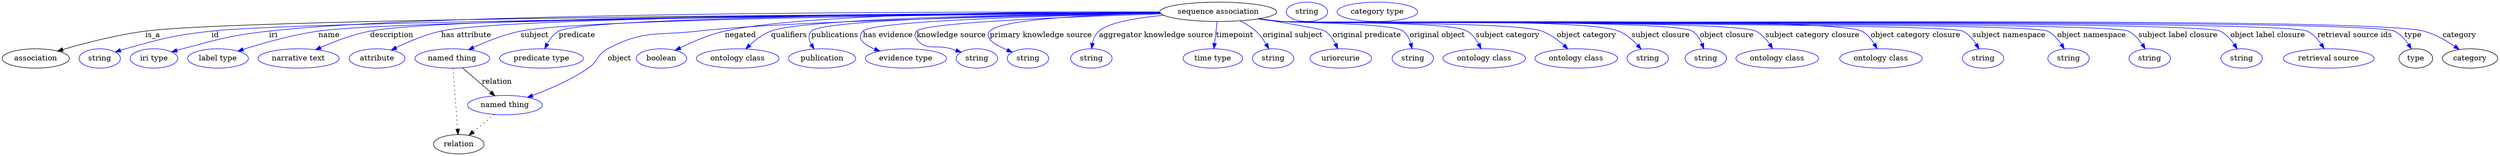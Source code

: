 digraph {
	graph [bb="0,0,4640.7,283"];
	node [label="\N"];
	"sequence association"	[height=0.5,
		label="sequence association",
		pos="2260.4,265",
		width=3.015];
	association	[height=0.5,
		pos="62.394,178",
		width=1.7332];
	"sequence association" -> association	[label=is_a,
		lp="280.39,221.5",
		pos="e,102.91,191.77 2152,263.51 1763.4,261.56 453.2,253.22 266.39,229 213.11,222.09 153.58,206.57 112.65,194.64"];
	id	[color=blue,
		height=0.5,
		label=string,
		pos="181.39,178",
		width=1.0652];
	"sequence association" -> id	[color=blue,
		label=id,
		lp="396.39,221.5",
		pos="e,210.38,189.98 2152.3,263.14 1780.1,260.03 564.05,248.48 389.39,229 317.23,220.95 299.34,215.5 229.39,196 226.29,195.13 223.09,\
194.17 219.89,193.15",
		style=solid];
	iri	[color=blue,
		height=0.5,
		label="iri type",
		pos="282.39,178",
		width=1.2277];
	"sequence association" -> iri	[color=blue,
		label=iri,
		lp="503.39,221.5",
		pos="e,315.31,190.16 2151.7,264.46 1819.2,265.44 818.63,265.23 495.39,229 423.24,220.91 405.62,214.45 335.39,196 332.02,195.11 328.55,\
194.14 325.06,193.12",
		style=solid];
	name	[color=blue,
		height=0.5,
		label="label type",
		pos="401.39,178",
		width=1.5707];
	"sequence association" -> name	[color=blue,
		label=name,
		lp="607.39,221.5",
		pos="e,438.25,191.75 2152.2,263.25 1806.3,260.66 741.22,250.95 587.39,229 538.93,222.08 485.06,206.72 447.82,194.84",
		style=solid];
	description	[color=blue,
		height=0.5,
		label="narrative text",
		pos="551.39,178",
		width=2.0943];
	"sequence association" -> description	[color=blue,
		label=description,
		lp="723.89,221.5",
		pos="e,582.78,194.37 2151.9,263.72 1819.1,262.56 826.24,256.79 683.39,229 651.72,222.84 617.71,209.79 592.14,198.56",
		style=solid];
	"has attribute"	[color=blue,
		height=0.5,
		label=attribute,
		pos="696.39,178",
		width=1.4443];
	"sequence association" -> "has attribute"	[color=blue,
		label="has attribute",
		lp="862.39,221.5",
		pos="e,722.87,193.52 2151.9,263.7 1838.3,262.5 944.52,256.66 815.39,229 786.12,222.73 754.99,209.39 731.92,198.06",
		style=solid];
	subject	[color=blue,
		height=0.5,
		label="named thing",
		pos="836.39,178",
		width=1.9318];
	"sequence association" -> subject	[color=blue,
		label=subject,
		lp="989.39,221.5",
		pos="e,866.53,194.33 2152.3,263.23 1861.7,260.87 1078.1,252.37 963.39,229 932.96,222.8 900.39,209.84 875.85,198.66",
		style=solid];
	predicate	[color=blue,
		height=0.5,
		label="predicate type",
		pos="1002.4,178",
		width=2.1665];
	"sequence association" -> predicate	[color=blue,
		label=predicate,
		lp="1068.4,221.5",
		pos="e,1008.4,196.12 2152.1,263.64 1861.3,262.33 1082.6,256.26 1034.4,229 1025,223.67 1017.9,214.3 1012.8,205.1",
		style=solid];
	object	[color=blue,
		height=0.5,
		label="named thing",
		pos="934.39,91",
		width=1.9318];
	"sequence association" -> object	[color=blue,
		label=object,
		lp="1147.4,178",
		pos="e,976.03,105.47 2152.8,262.27 1936.6,258.43 1456.1,248.01 1292.4,229 1217.2,220.27 1192.1,231.62 1125.4,196 1105.4,185.35 1108.1,\
172.77 1089.4,160 1057.3,138.07 1017,120.64 985.5,108.92",
		style=solid];
	negated	[color=blue,
		height=0.5,
		label=boolean,
		pos="1225.4,178",
		width=1.2999];
	"sequence association" -> negated	[color=blue,
		label=negated,
		lp="1371.4,221.5",
		pos="e,1251,193.17 2151.5,264.8 1942.7,265.52 1493.3,262.91 1342.4,229 1313.5,222.52 1282.9,209.14 1260.2,197.85",
		style=solid];
	qualifiers	[color=blue,
		height=0.5,
		label="ontology class",
		pos="1366.4,178",
		width=2.1304];
	"sequence association" -> qualifiers	[color=blue,
		label=qualifiers,
		lp="1461.9,221.5",
		pos="e,1381.4,195.8 2152,263.21 1942,261.14 1494.3,253.84 1428.4,229 1413.6,223.43 1399.7,212.87 1388.8,202.88",
		style=solid];
	publications	[color=blue,
		height=0.5,
		label=publication,
		pos="1523.4,178",
		width=1.7332];
	"sequence association" -> publications	[color=blue,
		label=publications,
		lp="1547.4,221.5",
		pos="e,1508.5,195.6 2152.6,262.9 1948.8,260.28 1525.4,252.07 1503.4,229 1496.9,222.17 1498.6,212.96 1503.1,204.3",
		style=solid];
	"has evidence"	[color=blue,
		height=0.5,
		label="evidence type",
		pos="1679.4,178",
		width=2.0943];
	"sequence association" -> "has evidence"	[color=blue,
		label="has evidence",
		lp="1645.9,221.5",
		pos="e,1630.8,191.79 2153.2,262.13 1970.9,258.43 1618.1,248.74 1599.4,229 1586.5,215.4 1601.1,203.96 1621.2,195.48",
		style=solid];
	"knowledge source"	[color=blue,
		height=0.5,
		label=string,
		pos="1811.4,178",
		width=1.0652];
	"sequence association" -> "knowledge source"	[color=blue,
		label="knowledge source",
		lp="1763.9,221.5",
		pos="e,1782.1,189.74 2154.3,261.08 1995.9,256.21 1714.7,245.3 1699.4,229 1694.8,224.14 1695.4,219.31 1699.4,214 1717.2,190.45 1735.2,\
204.94 1763.4,196 1766.3,195.07 1769.4,194.07 1772.4,193.05",
		style=solid];
	"primary knowledge source"	[color=blue,
		height=0.5,
		label=string,
		pos="1906.4,178",
		width=1.0652];
	"sequence association" -> "primary knowledge source"	[color=blue,
		label="primary knowledge source",
		lp="1930.4,221.5",
		pos="e,1877.1,189.79 2152.8,262.57 2034,259.84 1856.5,251.94 1835.4,229 1830.9,224.1 1831.9,219.66 1835.4,214 1839.4,207.54 1853.2,200.12 \
1867.6,193.78",
		style=solid];
	"aggregator knowledge source"	[color=blue,
		height=0.5,
		label=string,
		pos="2024.4,178",
		width=1.0652];
	"sequence association" -> "aggregator knowledge source"	[color=blue,
		label="aggregator knowledge source",
		lp="2144.9,221.5",
		pos="e,2024.7,196.29 2158.9,258.53 2109.3,253.83 2056.5,245.11 2038.4,229 2031.9,223.21 2028.3,214.66 2026.3,206.26",
		style=solid];
	timepoint	[color=blue,
		height=0.5,
		label="time type",
		pos="2250.4,178",
		width=1.5346];
	"sequence association" -> timepoint	[color=blue,
		label=timepoint,
		lp="2291.4,221.5",
		pos="e,2252.4,196.18 2258.4,246.8 2257,235.16 2255.2,219.55 2253.6,206.24",
		style=solid];
	"original subject"	[color=blue,
		height=0.5,
		label=string,
		pos="2362.4,178",
		width=1.0652];
	"sequence association" -> "original subject"	[color=blue,
		label="original subject",
		lp="2399.4,221.5",
		pos="e,2354.5,195.95 2301.2,248.17 2311.5,243.03 2321.9,236.63 2330.4,229 2337.9,222.22 2344.4,213.26 2349.5,204.8",
		style=solid];
	"original predicate"	[color=blue,
		height=0.5,
		label=uriorcurie,
		pos="2488.4,178",
		width=1.5887];
	"sequence association" -> "original predicate"	[color=blue,
		label="original predicate",
		lp="2536.9,221.5",
		pos="e,2482.8,196.02 2336.7,252.11 2390.6,243.46 2454.2,232.65 2459.4,229 2467.7,223.18 2474,214.13 2478.6,205.32",
		style=solid];
	"original object"	[color=blue,
		height=0.5,
		label=string,
		pos="2622.4,178",
		width=1.0652];
	"sequence association" -> "original object"	[color=blue,
		label="original object",
		lp="2667.9,221.5",
		pos="e,2620.9,196.15 2337.1,252.23 2350.8,250.33 2365,248.49 2378.4,247 2403.4,244.2 2584.4,244.29 2604.4,229 2611.7,223.44 2616,214.69 \
2618.6,206.05",
		style=solid];
	"subject category"	[color=blue,
		height=0.5,
		label="ontology class",
		pos="2755.4,178",
		width=2.1304];
	"sequence association" -> "subject category"	[color=blue,
		label="subject category",
		lp="2798.9,221.5",
		pos="e,2749.3,196.03 2336.1,252.05 2350.2,250.13 2364.7,248.34 2378.4,247 2416.6,243.26 2690.2,248.3 2723.4,229 2732.7,223.62 2739.7,\
214.37 2744.7,205.27",
		style=solid];
	"object category"	[color=blue,
		height=0.5,
		label="ontology class",
		pos="2926.4,178",
		width=2.1304];
	"sequence association" -> "object category"	[color=blue,
		label="object category",
		lp="2945.9,221.5",
		pos="e,2910.8,195.83 2335.5,251.97 2349.7,250.03 2364.5,248.26 2378.4,247 2432,242.16 2811.8,247.46 2862.4,229 2877.5,223.47 2891.9,212.92 \
2903.2,202.93",
		style=solid];
	"subject closure"	[color=blue,
		height=0.5,
		label=string,
		pos="3059.4,178",
		width=1.0652];
	"sequence association" -> "subject closure"	[color=blue,
		label="subject closure",
		lp="3083.9,221.5",
		pos="e,3047.2,195.34 2335.2,251.91 2349.5,249.97 2364.4,248.21 2378.4,247 2447.8,241.02 2940.9,255.36 3005.4,229 3018.8,223.51 3031,213.04 \
3040.3,203.1",
		style=solid];
	"object closure"	[color=blue,
		height=0.5,
		label=string,
		pos="3167.4,178",
		width=1.0652];
	"sequence association" -> "object closure"	[color=blue,
		label="object closure",
		lp="3206.4,221.5",
		pos="e,3163.7,196.01 2334.8,251.9 2349.2,249.95 2364.3,248.18 2378.4,247 2420.7,243.47 3106.5,251.74 3142.4,229 3150.8,223.65 3156.5,\
214.54 3160.3,205.54",
		style=solid];
	"subject category closure"	[color=blue,
		height=0.5,
		label="ontology class",
		pos="3300.4,178",
		width=2.1304];
	"sequence association" -> "subject category closure"	[color=blue,
		label="subject category closure",
		lp="3365.9,221.5",
		pos="e,3291.8,196.25 2334.8,251.86 2349.2,249.91 2364.3,248.16 2378.4,247 2427.2,243 3216.4,250.68 3260.4,229 3271.1,223.73 3279.8,214.11 \
3286.4,204.7",
		style=solid];
	"object category closure"	[color=blue,
		height=0.5,
		label="ontology class",
		pos="3493.4,178",
		width=2.1304];
	"sequence association" -> "object category closure"	[color=blue,
		label="object category closure",
		lp="3557.9,221.5",
		pos="e,3486.1,196.22 2334.8,251.82 2349.2,249.87 2364.3,248.13 2378.4,247 2438.2,242.22 3404.3,256.78 3457.4,229 3467.5,223.74 3475.4,\
214.25 3481.2,204.95",
		style=solid];
	"subject namespace"	[color=blue,
		height=0.5,
		label=string,
		pos="3683.4,178",
		width=1.0652];
	"sequence association" -> "subject namespace"	[color=blue,
		label="subject namespace",
		lp="3731.4,221.5",
		pos="e,3675.7,195.76 2334.5,251.84 2349,249.87 2364.2,248.12 2378.4,247 2413.5,244.23 3614,244.86 3645.4,229 3655.9,223.71 3664.3,214.03 \
3670.4,204.59",
		style=solid];
	"object namespace"	[color=blue,
		height=0.5,
		label=string,
		pos="3842.4,178",
		width=1.0652];
	"sequence association" -> "object namespace"	[color=blue,
		label="object namespace",
		lp="3885.4,221.5",
		pos="e,3834.4,195.78 2334.5,251.82 2349,249.86 2364.2,248.11 2378.4,247 2417.9,243.92 3767.9,246.59 3803.4,229 3814.1,223.68 3822.8,213.86 \
3829.2,204.32",
		style=solid];
	"subject label closure"	[color=blue,
		height=0.5,
		label=string,
		pos="3993.4,178",
		width=1.0652];
	"sequence association" -> "subject label closure"	[color=blue,
		label="subject label closure",
		lp="4046.4,221.5",
		pos="e,3985.1,195.8 2334.5,251.8 2349,249.85 2364.2,248.1 2378.4,247 2422,243.62 3914.1,248.18 3953.4,229 3964.3,223.7 3973.1,213.89 \
3979.7,204.35",
		style=solid];
	"object label closure"	[color=blue,
		height=0.5,
		label=string,
		pos="4164.4,178",
		width=1.0652];
	"sequence association" -> "object label closure"	[color=blue,
		label="object label closure",
		lp="4212.9,221.5",
		pos="e,4156.1,195.8 2334.5,251.79 2349,249.83 2364.2,248.09 2378.4,247 2426.8,243.28 4080.8,250.24 4124.4,229 4135.3,223.71 4144.1,213.89 \
4150.7,204.35",
		style=solid];
	"retrieval source ids"	[color=blue,
		height=0.5,
		label="retrieval source",
		pos="4326.4,178",
		width=2.347];
	"sequence association" -> "retrieval source ids"	[color=blue,
		label="retrieval source ids",
		lp="4374.9,221.5",
		pos="e,4317.8,196.3 2334.5,251.78 2349,249.82 2364.2,248.09 2378.4,247 2431.2,242.96 4238.7,252.19 4286.4,229 4297.1,223.79 4305.9,214.17 \
4312.4,204.76",
		style=solid];
	type	[height=0.5,
		pos="4488.4,178",
		width=0.86659];
	"sequence association" -> type	[color=blue,
		label=type,
		lp="4483.4,221.5",
		pos="e,4480.1,195.81 2334.5,251.77 2349,249.82 2364.2,248.08 2378.4,247 2435.7,242.64 4396.7,254.13 4448.4,229 4459.3,223.72 4468.1,213.9 \
4474.7,204.36",
		style=solid];
	category	[height=0.5,
		pos="4589.4,178",
		width=1.4263];
	"sequence association" -> category	[color=blue,
		label=category,
		lp="4569.9,221.5",
		pos="e,4569.2,194.82 2334.5,251.77 2349,249.81 2364.2,248.08 2378.4,247 2496.1,238.06 4389.5,260.21 4503.4,229 4524.1,223.34 4544.9,211.42 \
4560.9,200.65",
		style=solid];
	subject -> object	[label=relation,
		lp="919.39,134.5",
		pos="e,915.56,108.34 855.29,160.61 870.2,147.68 891.19,129.47 907.8,115.07"];
	relation	[height=0.5,
		pos="848.39,18",
		width=1.2999];
	subject -> relation	[pos="e,847.09,36.188 837.7,159.79 839.78,132.48 843.84,78.994 846.31,46.38",
		style=dotted];
	object -> relation	[pos="e,867.35,34.647 914.45,73.533 902.81,63.922 887.97,51.669 875.3,41.213",
		style=dotted];
	association_type	[color=blue,
		height=0.5,
		label=string,
		pos="2425.4,265",
		width=1.0652];
	association_category	[color=blue,
		height=0.5,
		label="category type",
		pos="2556.4,265",
		width=2.0762];
}
